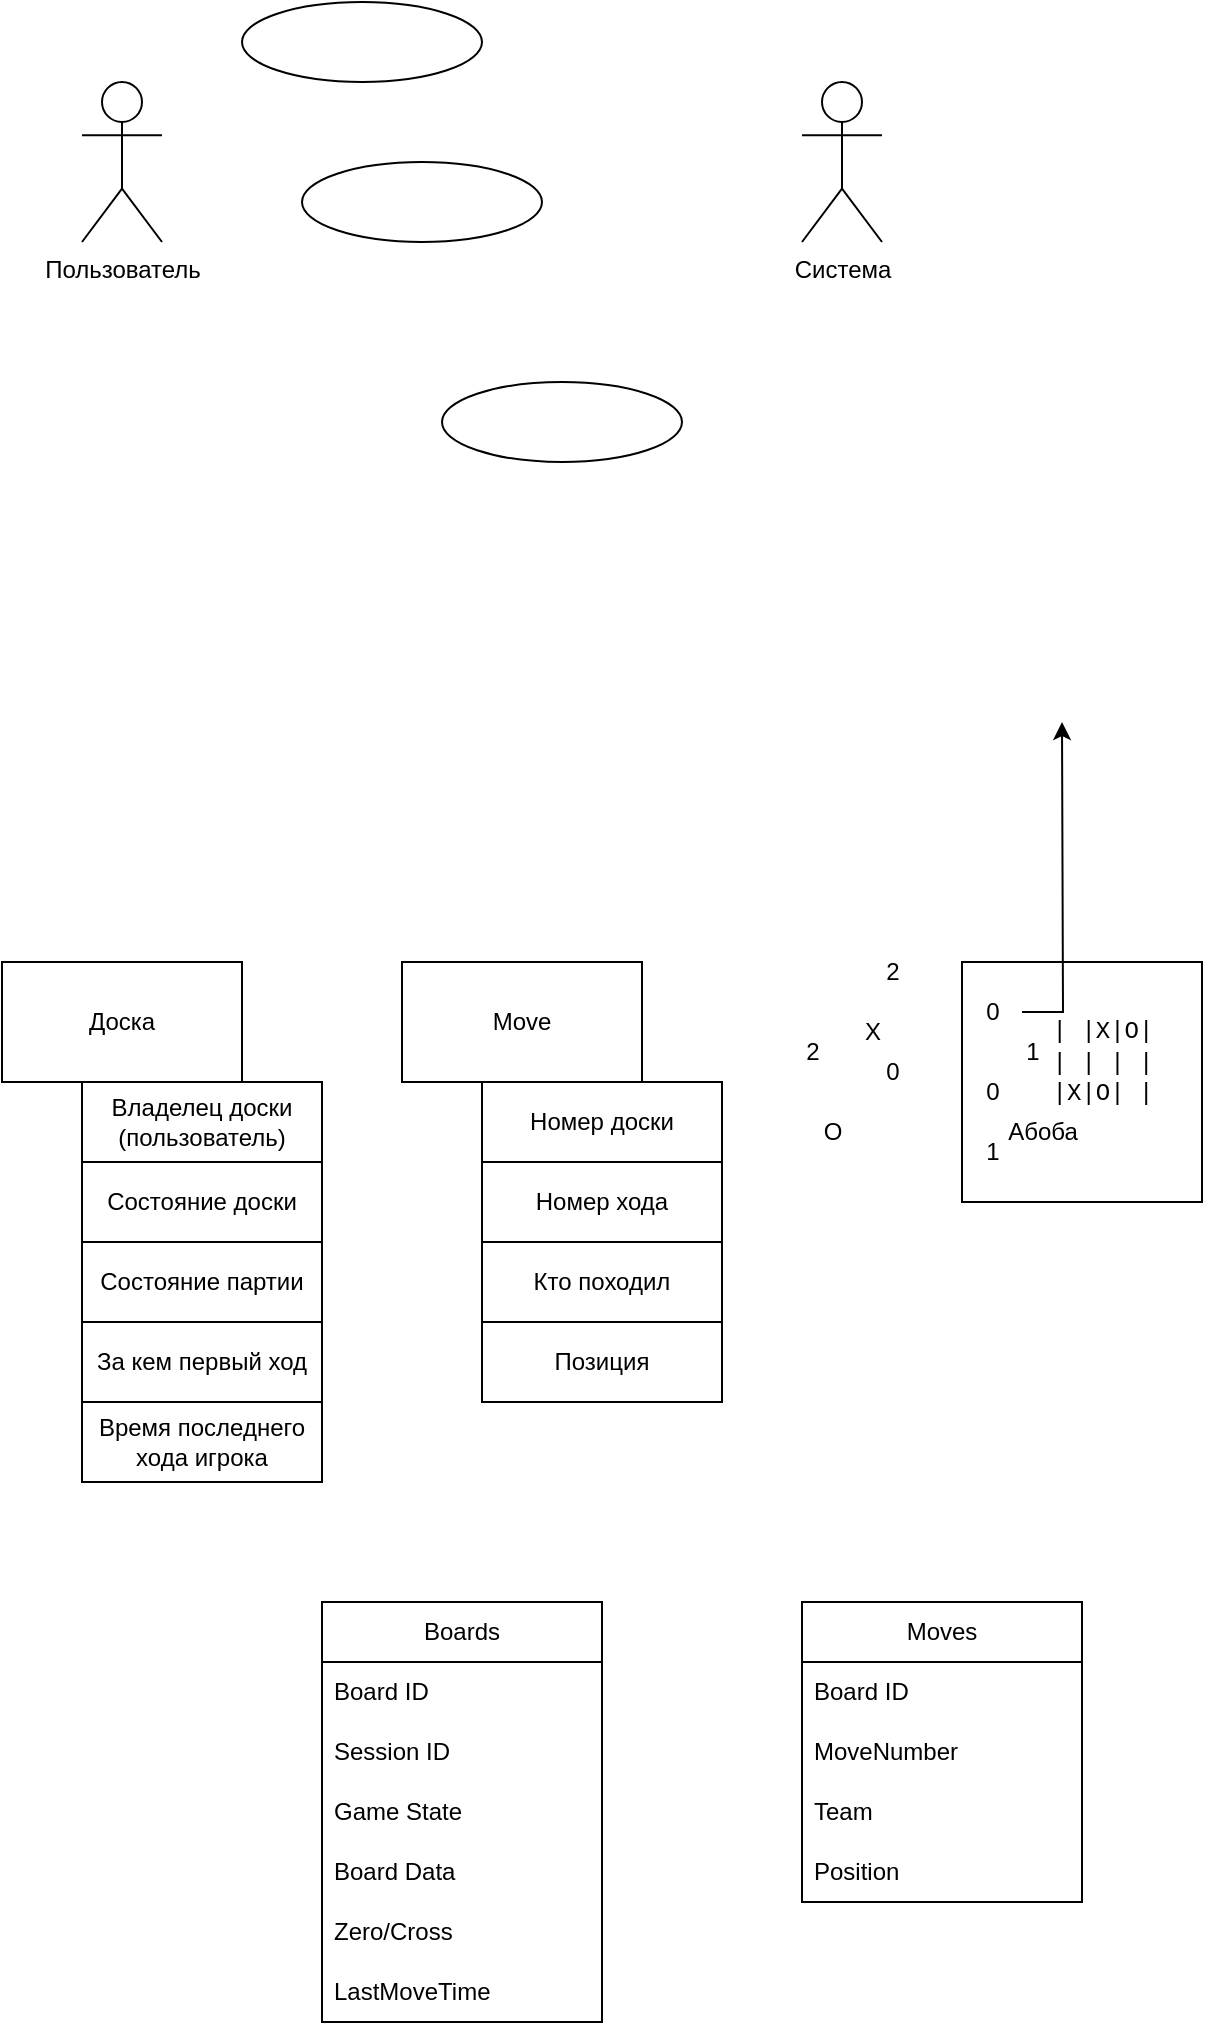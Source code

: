 <mxfile version="26.0.16">
  <diagram name="Страница — 1" id="RkPqSWo71nTs7RisSBhb">
    <mxGraphModel dx="875" dy="479" grid="1" gridSize="10" guides="1" tooltips="1" connect="1" arrows="1" fold="1" page="1" pageScale="1" pageWidth="827" pageHeight="1169" math="0" shadow="0">
      <root>
        <mxCell id="0" />
        <mxCell id="1" parent="0" />
        <mxCell id="MVCD7fsbf8r6AAPyJpZl-1" value="Пользователь" style="shape=umlActor;verticalLabelPosition=bottom;verticalAlign=top;html=1;outlineConnect=0;" vertex="1" parent="1">
          <mxGeometry x="160" y="80" width="40" height="80" as="geometry" />
        </mxCell>
        <mxCell id="MVCD7fsbf8r6AAPyJpZl-2" value="" style="ellipse;whiteSpace=wrap;html=1;" vertex="1" parent="1">
          <mxGeometry x="240" y="40" width="120" height="40" as="geometry" />
        </mxCell>
        <mxCell id="MVCD7fsbf8r6AAPyJpZl-3" value="Система" style="shape=umlActor;verticalLabelPosition=bottom;verticalAlign=top;html=1;outlineConnect=0;" vertex="1" parent="1">
          <mxGeometry x="520" y="80" width="40" height="80" as="geometry" />
        </mxCell>
        <mxCell id="MVCD7fsbf8r6AAPyJpZl-4" value="" style="ellipse;whiteSpace=wrap;html=1;" vertex="1" parent="1">
          <mxGeometry x="270" y="120" width="120" height="40" as="geometry" />
        </mxCell>
        <mxCell id="MVCD7fsbf8r6AAPyJpZl-5" value="" style="ellipse;whiteSpace=wrap;html=1;" vertex="1" parent="1">
          <mxGeometry x="340" y="230" width="120" height="40" as="geometry" />
        </mxCell>
        <mxCell id="MVCD7fsbf8r6AAPyJpZl-8" value="Доска" style="rounded=0;whiteSpace=wrap;html=1;" vertex="1" parent="1">
          <mxGeometry x="120" y="520" width="120" height="60" as="geometry" />
        </mxCell>
        <mxCell id="MVCD7fsbf8r6AAPyJpZl-10" value="Move" style="rounded=0;whiteSpace=wrap;html=1;" vertex="1" parent="1">
          <mxGeometry x="320" y="520" width="120" height="60" as="geometry" />
        </mxCell>
        <mxCell id="MVCD7fsbf8r6AAPyJpZl-11" value="Номер хода" style="rounded=0;whiteSpace=wrap;html=1;" vertex="1" parent="1">
          <mxGeometry x="360" y="620" width="120" height="40" as="geometry" />
        </mxCell>
        <mxCell id="MVCD7fsbf8r6AAPyJpZl-12" value="Кто походил" style="rounded=0;whiteSpace=wrap;html=1;" vertex="1" parent="1">
          <mxGeometry x="360" y="660" width="120" height="40" as="geometry" />
        </mxCell>
        <mxCell id="MVCD7fsbf8r6AAPyJpZl-14" value="Позиция" style="rounded=0;whiteSpace=wrap;html=1;" vertex="1" parent="1">
          <mxGeometry x="360" y="700" width="120" height="40" as="geometry" />
        </mxCell>
        <mxCell id="MVCD7fsbf8r6AAPyJpZl-15" value="Номер доски" style="rounded=0;whiteSpace=wrap;html=1;" vertex="1" parent="1">
          <mxGeometry x="360" y="580" width="120" height="40" as="geometry" />
        </mxCell>
        <mxCell id="MVCD7fsbf8r6AAPyJpZl-16" value="Владелец доски (пользователь)" style="rounded=0;whiteSpace=wrap;html=1;" vertex="1" parent="1">
          <mxGeometry x="160" y="580" width="120" height="40" as="geometry" />
        </mxCell>
        <mxCell id="MVCD7fsbf8r6AAPyJpZl-17" value="Состояние доски" style="rounded=0;whiteSpace=wrap;html=1;" vertex="1" parent="1">
          <mxGeometry x="160" y="620" width="120" height="40" as="geometry" />
        </mxCell>
        <mxCell id="MVCD7fsbf8r6AAPyJpZl-18" value="Состояние партии" style="rounded=0;whiteSpace=wrap;html=1;" vertex="1" parent="1">
          <mxGeometry x="160" y="660" width="120" height="40" as="geometry" />
        </mxCell>
        <mxCell id="MVCD7fsbf8r6AAPyJpZl-19" value="За кем первый ход" style="rounded=0;whiteSpace=wrap;html=1;" vertex="1" parent="1">
          <mxGeometry x="160" y="700" width="120" height="40" as="geometry" />
        </mxCell>
        <mxCell id="MVCD7fsbf8r6AAPyJpZl-20" value="Время последнего хода игрока" style="rounded=0;whiteSpace=wrap;html=1;" vertex="1" parent="1">
          <mxGeometry x="160" y="740" width="120" height="40" as="geometry" />
        </mxCell>
        <mxCell id="MVCD7fsbf8r6AAPyJpZl-22" value="Boards" style="swimlane;fontStyle=0;childLayout=stackLayout;horizontal=1;startSize=30;horizontalStack=0;resizeParent=1;resizeParentMax=0;resizeLast=0;collapsible=1;marginBottom=0;whiteSpace=wrap;html=1;" vertex="1" parent="1">
          <mxGeometry x="280" y="840" width="140" height="210" as="geometry" />
        </mxCell>
        <mxCell id="MVCD7fsbf8r6AAPyJpZl-34" value="Board ID" style="text;strokeColor=none;fillColor=none;align=left;verticalAlign=middle;spacingLeft=4;spacingRight=4;overflow=hidden;points=[[0,0.5],[1,0.5]];portConstraint=eastwest;rotatable=0;whiteSpace=wrap;html=1;" vertex="1" parent="MVCD7fsbf8r6AAPyJpZl-22">
          <mxGeometry y="30" width="140" height="30" as="geometry" />
        </mxCell>
        <mxCell id="MVCD7fsbf8r6AAPyJpZl-23" value="Session ID" style="text;strokeColor=none;fillColor=none;align=left;verticalAlign=middle;spacingLeft=4;spacingRight=4;overflow=hidden;points=[[0,0.5],[1,0.5]];portConstraint=eastwest;rotatable=0;whiteSpace=wrap;html=1;" vertex="1" parent="MVCD7fsbf8r6AAPyJpZl-22">
          <mxGeometry y="60" width="140" height="30" as="geometry" />
        </mxCell>
        <mxCell id="MVCD7fsbf8r6AAPyJpZl-24" value="Game State" style="text;strokeColor=none;fillColor=none;align=left;verticalAlign=middle;spacingLeft=4;spacingRight=4;overflow=hidden;points=[[0,0.5],[1,0.5]];portConstraint=eastwest;rotatable=0;whiteSpace=wrap;html=1;" vertex="1" parent="MVCD7fsbf8r6AAPyJpZl-22">
          <mxGeometry y="90" width="140" height="30" as="geometry" />
        </mxCell>
        <mxCell id="MVCD7fsbf8r6AAPyJpZl-25" value="Board Data" style="text;strokeColor=none;fillColor=none;align=left;verticalAlign=middle;spacingLeft=4;spacingRight=4;overflow=hidden;points=[[0,0.5],[1,0.5]];portConstraint=eastwest;rotatable=0;whiteSpace=wrap;html=1;" vertex="1" parent="MVCD7fsbf8r6AAPyJpZl-22">
          <mxGeometry y="120" width="140" height="30" as="geometry" />
        </mxCell>
        <mxCell id="MVCD7fsbf8r6AAPyJpZl-26" value="Zero/Cross" style="text;strokeColor=none;fillColor=none;align=left;verticalAlign=middle;spacingLeft=4;spacingRight=4;overflow=hidden;points=[[0,0.5],[1,0.5]];portConstraint=eastwest;rotatable=0;whiteSpace=wrap;html=1;" vertex="1" parent="MVCD7fsbf8r6AAPyJpZl-22">
          <mxGeometry y="150" width="140" height="30" as="geometry" />
        </mxCell>
        <mxCell id="MVCD7fsbf8r6AAPyJpZl-35" value="LastMoveTime" style="text;strokeColor=none;fillColor=none;align=left;verticalAlign=middle;spacingLeft=4;spacingRight=4;overflow=hidden;points=[[0,0.5],[1,0.5]];portConstraint=eastwest;rotatable=0;whiteSpace=wrap;html=1;" vertex="1" parent="MVCD7fsbf8r6AAPyJpZl-22">
          <mxGeometry y="180" width="140" height="30" as="geometry" />
        </mxCell>
        <mxCell id="MVCD7fsbf8r6AAPyJpZl-28" value="Moves" style="swimlane;fontStyle=0;childLayout=stackLayout;horizontal=1;startSize=30;horizontalStack=0;resizeParent=1;resizeParentMax=0;resizeLast=0;collapsible=1;marginBottom=0;whiteSpace=wrap;html=1;" vertex="1" parent="1">
          <mxGeometry x="520" y="840" width="140" height="150" as="geometry" />
        </mxCell>
        <mxCell id="MVCD7fsbf8r6AAPyJpZl-29" value="Board ID" style="text;strokeColor=none;fillColor=none;align=left;verticalAlign=middle;spacingLeft=4;spacingRight=4;overflow=hidden;points=[[0,0.5],[1,0.5]];portConstraint=eastwest;rotatable=0;whiteSpace=wrap;html=1;" vertex="1" parent="MVCD7fsbf8r6AAPyJpZl-28">
          <mxGeometry y="30" width="140" height="30" as="geometry" />
        </mxCell>
        <mxCell id="MVCD7fsbf8r6AAPyJpZl-30" value="MoveNumber" style="text;strokeColor=none;fillColor=none;align=left;verticalAlign=middle;spacingLeft=4;spacingRight=4;overflow=hidden;points=[[0,0.5],[1,0.5]];portConstraint=eastwest;rotatable=0;whiteSpace=wrap;html=1;" vertex="1" parent="MVCD7fsbf8r6AAPyJpZl-28">
          <mxGeometry y="60" width="140" height="30" as="geometry" />
        </mxCell>
        <mxCell id="MVCD7fsbf8r6AAPyJpZl-31" value="Team" style="text;strokeColor=none;fillColor=none;align=left;verticalAlign=middle;spacingLeft=4;spacingRight=4;overflow=hidden;points=[[0,0.5],[1,0.5]];portConstraint=eastwest;rotatable=0;whiteSpace=wrap;html=1;" vertex="1" parent="MVCD7fsbf8r6AAPyJpZl-28">
          <mxGeometry y="90" width="140" height="30" as="geometry" />
        </mxCell>
        <mxCell id="MVCD7fsbf8r6AAPyJpZl-36" value="Position" style="text;strokeColor=none;fillColor=none;align=left;verticalAlign=middle;spacingLeft=4;spacingRight=4;overflow=hidden;points=[[0,0.5],[1,0.5]];portConstraint=eastwest;rotatable=0;whiteSpace=wrap;html=1;" vertex="1" parent="MVCD7fsbf8r6AAPyJpZl-28">
          <mxGeometry y="120" width="140" height="30" as="geometry" />
        </mxCell>
        <mxCell id="MVCD7fsbf8r6AAPyJpZl-37" value="" style="rounded=0;whiteSpace=wrap;html=1;" vertex="1" parent="1">
          <mxGeometry x="600" y="520" width="120" height="120" as="geometry" />
        </mxCell>
        <mxCell id="MVCD7fsbf8r6AAPyJpZl-39" value="1" style="text;html=1;align=center;verticalAlign=middle;resizable=0;points=[];autosize=1;strokeColor=none;fillColor=none;" vertex="1" parent="1">
          <mxGeometry x="620" y="550" width="30" height="30" as="geometry" />
        </mxCell>
        <mxCell id="MVCD7fsbf8r6AAPyJpZl-50" style="edgeStyle=orthogonalEdgeStyle;rounded=0;orthogonalLoop=1;jettySize=auto;html=1;" edge="1" parent="1" source="MVCD7fsbf8r6AAPyJpZl-40">
          <mxGeometry relative="1" as="geometry">
            <mxPoint x="650" y="400" as="targetPoint" />
          </mxGeometry>
        </mxCell>
        <mxCell id="MVCD7fsbf8r6AAPyJpZl-40" value="0" style="text;html=1;align=center;verticalAlign=middle;resizable=0;points=[];autosize=1;strokeColor=none;fillColor=none;" vertex="1" parent="1">
          <mxGeometry x="600" y="530" width="30" height="30" as="geometry" />
        </mxCell>
        <mxCell id="MVCD7fsbf8r6AAPyJpZl-41" value="2" style="text;html=1;align=center;verticalAlign=middle;resizable=0;points=[];autosize=1;strokeColor=none;fillColor=none;" vertex="1" parent="1">
          <mxGeometry x="550" y="510" width="30" height="30" as="geometry" />
        </mxCell>
        <mxCell id="MVCD7fsbf8r6AAPyJpZl-42" value="X" style="text;html=1;align=center;verticalAlign=middle;resizable=0;points=[];autosize=1;strokeColor=none;fillColor=none;" vertex="1" parent="1">
          <mxGeometry x="540" y="540" width="30" height="30" as="geometry" />
        </mxCell>
        <mxCell id="MVCD7fsbf8r6AAPyJpZl-43" value="O" style="text;html=1;align=center;verticalAlign=middle;resizable=0;points=[];autosize=1;strokeColor=none;fillColor=none;" vertex="1" parent="1">
          <mxGeometry x="520" y="590" width="30" height="30" as="geometry" />
        </mxCell>
        <mxCell id="MVCD7fsbf8r6AAPyJpZl-44" value="&lt;font face=&quot;Courier New&quot;&gt;| |X|O|&lt;/font&gt;&lt;div&gt;&lt;font face=&quot;Courier New&quot;&gt;| | | |&lt;/font&gt;&lt;/div&gt;&lt;div&gt;&lt;font face=&quot;Courier New&quot;&gt;|X|O| |&lt;/font&gt;&lt;/div&gt;" style="text;html=1;align=center;verticalAlign=middle;resizable=0;points=[];autosize=1;strokeColor=none;fillColor=none;" vertex="1" parent="1">
          <mxGeometry x="635" y="540" width="70" height="60" as="geometry" />
        </mxCell>
        <mxCell id="MVCD7fsbf8r6AAPyJpZl-45" value="0" style="text;html=1;align=center;verticalAlign=middle;resizable=0;points=[];autosize=1;strokeColor=none;fillColor=none;" vertex="1" parent="1">
          <mxGeometry x="600" y="570" width="30" height="30" as="geometry" />
        </mxCell>
        <mxCell id="MVCD7fsbf8r6AAPyJpZl-46" value="0" style="text;html=1;align=center;verticalAlign=middle;resizable=0;points=[];autosize=1;strokeColor=none;fillColor=none;" vertex="1" parent="1">
          <mxGeometry x="550" y="560" width="30" height="30" as="geometry" />
        </mxCell>
        <mxCell id="MVCD7fsbf8r6AAPyJpZl-47" value="1" style="text;html=1;align=center;verticalAlign=middle;resizable=0;points=[];autosize=1;strokeColor=none;fillColor=none;" vertex="1" parent="1">
          <mxGeometry x="600" y="600" width="30" height="30" as="geometry" />
        </mxCell>
        <mxCell id="MVCD7fsbf8r6AAPyJpZl-48" value="2" style="text;html=1;align=center;verticalAlign=middle;resizable=0;points=[];autosize=1;strokeColor=none;fillColor=none;" vertex="1" parent="1">
          <mxGeometry x="510" y="550" width="30" height="30" as="geometry" />
        </mxCell>
        <mxCell id="MVCD7fsbf8r6AAPyJpZl-49" value="Абоба" style="text;html=1;align=center;verticalAlign=middle;resizable=0;points=[];autosize=1;strokeColor=none;fillColor=none;" vertex="1" parent="1">
          <mxGeometry x="610" y="590" width="60" height="30" as="geometry" />
        </mxCell>
      </root>
    </mxGraphModel>
  </diagram>
</mxfile>
